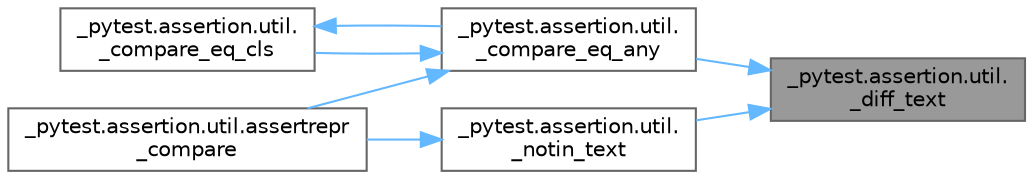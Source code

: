 digraph "_pytest.assertion.util._diff_text"
{
 // LATEX_PDF_SIZE
  bgcolor="transparent";
  edge [fontname=Helvetica,fontsize=10,labelfontname=Helvetica,labelfontsize=10];
  node [fontname=Helvetica,fontsize=10,shape=box,height=0.2,width=0.4];
  rankdir="RL";
  Node1 [id="Node000001",label="_pytest.assertion.util.\l_diff_text",height=0.2,width=0.4,color="gray40", fillcolor="grey60", style="filled", fontcolor="black",tooltip=" "];
  Node1 -> Node2 [id="edge1_Node000001_Node000002",dir="back",color="steelblue1",style="solid",tooltip=" "];
  Node2 [id="Node000002",label="_pytest.assertion.util.\l_compare_eq_any",height=0.2,width=0.4,color="grey40", fillcolor="white", style="filled",URL="$namespace__pytest_1_1assertion_1_1util.html#ab52c9a30f318640eb022320ae5e51859",tooltip=" "];
  Node2 -> Node3 [id="edge2_Node000002_Node000003",dir="back",color="steelblue1",style="solid",tooltip=" "];
  Node3 [id="Node000003",label="_pytest.assertion.util.\l_compare_eq_cls",height=0.2,width=0.4,color="grey40", fillcolor="white", style="filled",URL="$namespace__pytest_1_1assertion_1_1util.html#a7fe36bdd07837a8e9c93c54031dea6e4",tooltip=" "];
  Node3 -> Node2 [id="edge3_Node000003_Node000002",dir="back",color="steelblue1",style="solid",tooltip=" "];
  Node2 -> Node4 [id="edge4_Node000002_Node000004",dir="back",color="steelblue1",style="solid",tooltip=" "];
  Node4 [id="Node000004",label="_pytest.assertion.util.assertrepr\l_compare",height=0.2,width=0.4,color="grey40", fillcolor="white", style="filled",URL="$namespace__pytest_1_1assertion_1_1util.html#a7884cc2092f66c93aeedaacce6cb9375",tooltip=" "];
  Node1 -> Node5 [id="edge5_Node000001_Node000005",dir="back",color="steelblue1",style="solid",tooltip=" "];
  Node5 [id="Node000005",label="_pytest.assertion.util.\l_notin_text",height=0.2,width=0.4,color="grey40", fillcolor="white", style="filled",URL="$namespace__pytest_1_1assertion_1_1util.html#aeb5bcda0a794073e901a4081f844e4fe",tooltip=" "];
  Node5 -> Node4 [id="edge6_Node000005_Node000004",dir="back",color="steelblue1",style="solid",tooltip=" "];
}
